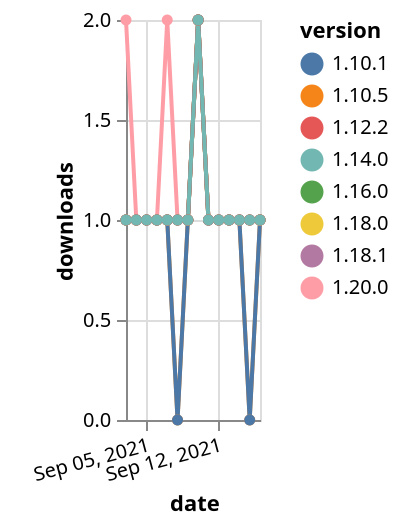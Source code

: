 {"$schema": "https://vega.github.io/schema/vega-lite/v5.json", "description": "A simple bar chart with embedded data.", "data": {"values": [{"date": "2021-09-03", "total": 243, "delta": 1, "version": "1.10.5"}, {"date": "2021-09-04", "total": 244, "delta": 1, "version": "1.10.5"}, {"date": "2021-09-05", "total": 245, "delta": 1, "version": "1.10.5"}, {"date": "2021-09-06", "total": 246, "delta": 1, "version": "1.10.5"}, {"date": "2021-09-07", "total": 247, "delta": 1, "version": "1.10.5"}, {"date": "2021-09-08", "total": 247, "delta": 0, "version": "1.10.5"}, {"date": "2021-09-09", "total": 248, "delta": 1, "version": "1.10.5"}, {"date": "2021-09-10", "total": 250, "delta": 2, "version": "1.10.5"}, {"date": "2021-09-11", "total": 251, "delta": 1, "version": "1.10.5"}, {"date": "2021-09-12", "total": 252, "delta": 1, "version": "1.10.5"}, {"date": "2021-09-13", "total": 253, "delta": 1, "version": "1.10.5"}, {"date": "2021-09-14", "total": 254, "delta": 1, "version": "1.10.5"}, {"date": "2021-09-15", "total": 254, "delta": 0, "version": "1.10.5"}, {"date": "2021-09-16", "total": 255, "delta": 1, "version": "1.10.5"}, {"date": "2021-09-03", "total": 249, "delta": 1, "version": "1.10.1"}, {"date": "2021-09-04", "total": 250, "delta": 1, "version": "1.10.1"}, {"date": "2021-09-05", "total": 251, "delta": 1, "version": "1.10.1"}, {"date": "2021-09-06", "total": 252, "delta": 1, "version": "1.10.1"}, {"date": "2021-09-07", "total": 253, "delta": 1, "version": "1.10.1"}, {"date": "2021-09-08", "total": 253, "delta": 0, "version": "1.10.1"}, {"date": "2021-09-09", "total": 254, "delta": 1, "version": "1.10.1"}, {"date": "2021-09-10", "total": 256, "delta": 2, "version": "1.10.1"}, {"date": "2021-09-11", "total": 257, "delta": 1, "version": "1.10.1"}, {"date": "2021-09-12", "total": 258, "delta": 1, "version": "1.10.1"}, {"date": "2021-09-13", "total": 259, "delta": 1, "version": "1.10.1"}, {"date": "2021-09-14", "total": 260, "delta": 1, "version": "1.10.1"}, {"date": "2021-09-15", "total": 260, "delta": 0, "version": "1.10.1"}, {"date": "2021-09-16", "total": 261, "delta": 1, "version": "1.10.1"}, {"date": "2021-09-03", "total": 153, "delta": 1, "version": "1.18.0"}, {"date": "2021-09-04", "total": 154, "delta": 1, "version": "1.18.0"}, {"date": "2021-09-05", "total": 155, "delta": 1, "version": "1.18.0"}, {"date": "2021-09-06", "total": 156, "delta": 1, "version": "1.18.0"}, {"date": "2021-09-07", "total": 157, "delta": 1, "version": "1.18.0"}, {"date": "2021-09-08", "total": 158, "delta": 1, "version": "1.18.0"}, {"date": "2021-09-09", "total": 159, "delta": 1, "version": "1.18.0"}, {"date": "2021-09-10", "total": 161, "delta": 2, "version": "1.18.0"}, {"date": "2021-09-11", "total": 162, "delta": 1, "version": "1.18.0"}, {"date": "2021-09-12", "total": 163, "delta": 1, "version": "1.18.0"}, {"date": "2021-09-13", "total": 164, "delta": 1, "version": "1.18.0"}, {"date": "2021-09-14", "total": 165, "delta": 1, "version": "1.18.0"}, {"date": "2021-09-15", "total": 166, "delta": 1, "version": "1.18.0"}, {"date": "2021-09-16", "total": 167, "delta": 1, "version": "1.18.0"}, {"date": "2021-09-03", "total": 120, "delta": 2, "version": "1.20.0"}, {"date": "2021-09-04", "total": 121, "delta": 1, "version": "1.20.0"}, {"date": "2021-09-05", "total": 122, "delta": 1, "version": "1.20.0"}, {"date": "2021-09-06", "total": 123, "delta": 1, "version": "1.20.0"}, {"date": "2021-09-07", "total": 125, "delta": 2, "version": "1.20.0"}, {"date": "2021-09-08", "total": 126, "delta": 1, "version": "1.20.0"}, {"date": "2021-09-09", "total": 127, "delta": 1, "version": "1.20.0"}, {"date": "2021-09-10", "total": 129, "delta": 2, "version": "1.20.0"}, {"date": "2021-09-11", "total": 130, "delta": 1, "version": "1.20.0"}, {"date": "2021-09-12", "total": 131, "delta": 1, "version": "1.20.0"}, {"date": "2021-09-13", "total": 132, "delta": 1, "version": "1.20.0"}, {"date": "2021-09-14", "total": 133, "delta": 1, "version": "1.20.0"}, {"date": "2021-09-15", "total": 134, "delta": 1, "version": "1.20.0"}, {"date": "2021-09-16", "total": 135, "delta": 1, "version": "1.20.0"}, {"date": "2021-09-03", "total": 157, "delta": 1, "version": "1.16.0"}, {"date": "2021-09-04", "total": 158, "delta": 1, "version": "1.16.0"}, {"date": "2021-09-05", "total": 159, "delta": 1, "version": "1.16.0"}, {"date": "2021-09-06", "total": 160, "delta": 1, "version": "1.16.0"}, {"date": "2021-09-07", "total": 161, "delta": 1, "version": "1.16.0"}, {"date": "2021-09-08", "total": 162, "delta": 1, "version": "1.16.0"}, {"date": "2021-09-09", "total": 163, "delta": 1, "version": "1.16.0"}, {"date": "2021-09-10", "total": 165, "delta": 2, "version": "1.16.0"}, {"date": "2021-09-11", "total": 166, "delta": 1, "version": "1.16.0"}, {"date": "2021-09-12", "total": 167, "delta": 1, "version": "1.16.0"}, {"date": "2021-09-13", "total": 168, "delta": 1, "version": "1.16.0"}, {"date": "2021-09-14", "total": 169, "delta": 1, "version": "1.16.0"}, {"date": "2021-09-15", "total": 170, "delta": 1, "version": "1.16.0"}, {"date": "2021-09-16", "total": 171, "delta": 1, "version": "1.16.0"}, {"date": "2021-09-03", "total": 131, "delta": 1, "version": "1.18.1"}, {"date": "2021-09-04", "total": 132, "delta": 1, "version": "1.18.1"}, {"date": "2021-09-05", "total": 133, "delta": 1, "version": "1.18.1"}, {"date": "2021-09-06", "total": 134, "delta": 1, "version": "1.18.1"}, {"date": "2021-09-07", "total": 135, "delta": 1, "version": "1.18.1"}, {"date": "2021-09-08", "total": 136, "delta": 1, "version": "1.18.1"}, {"date": "2021-09-09", "total": 137, "delta": 1, "version": "1.18.1"}, {"date": "2021-09-10", "total": 139, "delta": 2, "version": "1.18.1"}, {"date": "2021-09-11", "total": 140, "delta": 1, "version": "1.18.1"}, {"date": "2021-09-12", "total": 141, "delta": 1, "version": "1.18.1"}, {"date": "2021-09-13", "total": 142, "delta": 1, "version": "1.18.1"}, {"date": "2021-09-14", "total": 143, "delta": 1, "version": "1.18.1"}, {"date": "2021-09-15", "total": 144, "delta": 1, "version": "1.18.1"}, {"date": "2021-09-16", "total": 145, "delta": 1, "version": "1.18.1"}, {"date": "2021-09-03", "total": 197, "delta": 1, "version": "1.12.2"}, {"date": "2021-09-04", "total": 198, "delta": 1, "version": "1.12.2"}, {"date": "2021-09-05", "total": 199, "delta": 1, "version": "1.12.2"}, {"date": "2021-09-06", "total": 200, "delta": 1, "version": "1.12.2"}, {"date": "2021-09-07", "total": 201, "delta": 1, "version": "1.12.2"}, {"date": "2021-09-08", "total": 202, "delta": 1, "version": "1.12.2"}, {"date": "2021-09-09", "total": 203, "delta": 1, "version": "1.12.2"}, {"date": "2021-09-10", "total": 205, "delta": 2, "version": "1.12.2"}, {"date": "2021-09-11", "total": 206, "delta": 1, "version": "1.12.2"}, {"date": "2021-09-12", "total": 207, "delta": 1, "version": "1.12.2"}, {"date": "2021-09-13", "total": 208, "delta": 1, "version": "1.12.2"}, {"date": "2021-09-14", "total": 209, "delta": 1, "version": "1.12.2"}, {"date": "2021-09-15", "total": 210, "delta": 1, "version": "1.12.2"}, {"date": "2021-09-16", "total": 211, "delta": 1, "version": "1.12.2"}, {"date": "2021-09-03", "total": 186, "delta": 1, "version": "1.14.0"}, {"date": "2021-09-04", "total": 187, "delta": 1, "version": "1.14.0"}, {"date": "2021-09-05", "total": 188, "delta": 1, "version": "1.14.0"}, {"date": "2021-09-06", "total": 189, "delta": 1, "version": "1.14.0"}, {"date": "2021-09-07", "total": 190, "delta": 1, "version": "1.14.0"}, {"date": "2021-09-08", "total": 191, "delta": 1, "version": "1.14.0"}, {"date": "2021-09-09", "total": 192, "delta": 1, "version": "1.14.0"}, {"date": "2021-09-10", "total": 194, "delta": 2, "version": "1.14.0"}, {"date": "2021-09-11", "total": 195, "delta": 1, "version": "1.14.0"}, {"date": "2021-09-12", "total": 196, "delta": 1, "version": "1.14.0"}, {"date": "2021-09-13", "total": 197, "delta": 1, "version": "1.14.0"}, {"date": "2021-09-14", "total": 198, "delta": 1, "version": "1.14.0"}, {"date": "2021-09-15", "total": 199, "delta": 1, "version": "1.14.0"}, {"date": "2021-09-16", "total": 200, "delta": 1, "version": "1.14.0"}]}, "width": "container", "mark": {"type": "line", "point": {"filled": true}}, "encoding": {"x": {"field": "date", "type": "temporal", "timeUnit": "yearmonthdate", "title": "date", "axis": {"labelAngle": -15}}, "y": {"field": "delta", "type": "quantitative", "title": "downloads"}, "color": {"field": "version", "type": "nominal"}, "tooltip": {"field": "delta"}}}